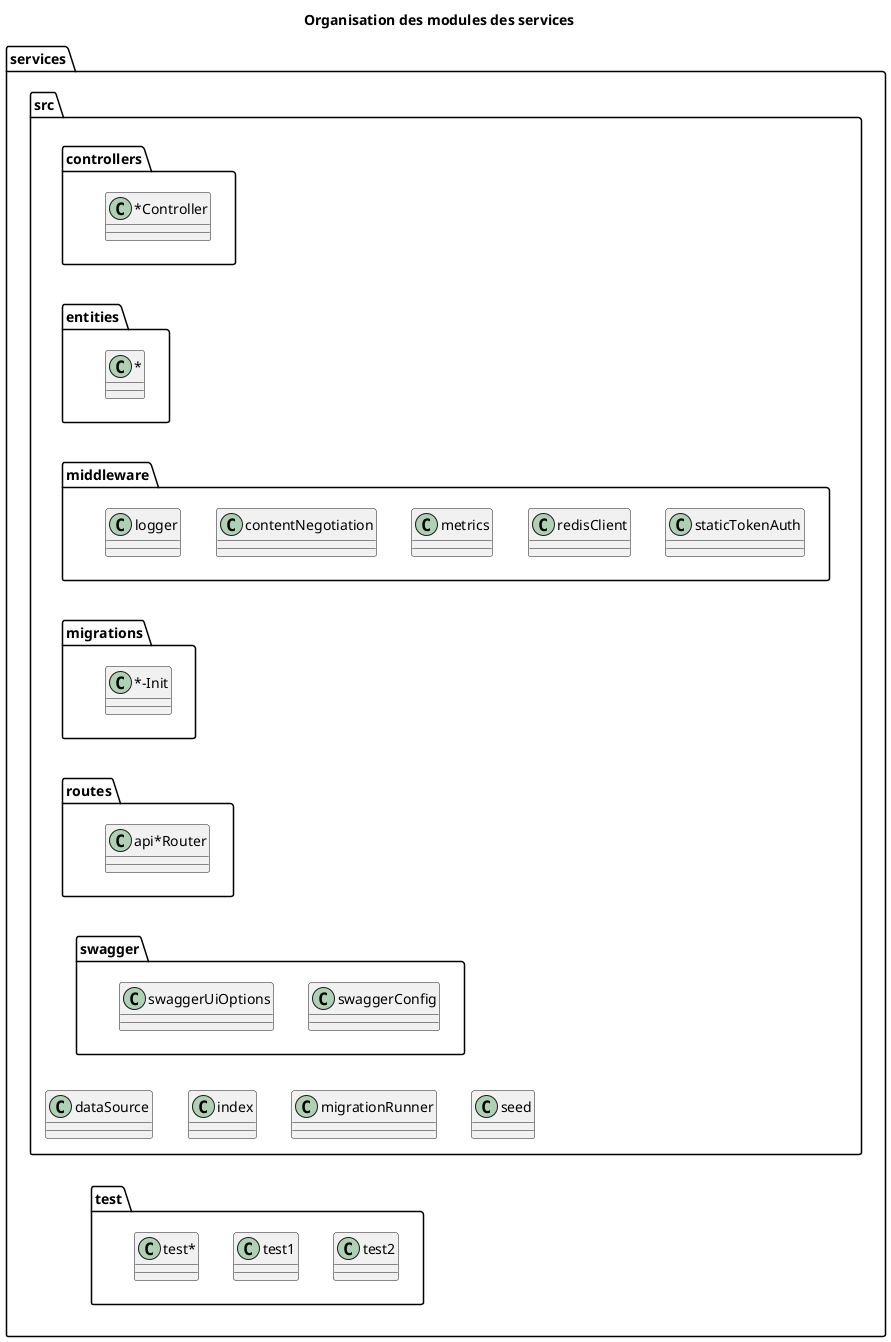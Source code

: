 @startuml Organisation des modules des services

title Organisation des modules des services

package "services" {
    package "src" as SRC {
        package controllers as C {
            class *Controller
        }
        package entities as E {
            class *
        }
        package middleware as MW {
            class contentNegotiation
            class logger
            class metrics
            class redisClient
            class staticTokenAuth
        }
        package migrations as M {
            class *-Init
        }
        package routes as R {
            class api*Router
        }
        package swagger as S {
            class swaggerConfig
            class swaggerUiOptions
        }
        class dataSource
        class index
        class migrationRunner
        class seed
    }
    package "test" as TEST {
        class test1
        class test2
        class test*
    }
}

metrics -[hidden]right- redisClient
redisClient -[hidden]right- staticTokenAuth
test1 -[hidden]right- test2
dataSource -[hidden]down- TEST
C -[hidden]down- E
E -[hidden]down- MW
MW -[hidden]down- M
M -[hidden]down- R
R -[hidden]down- S
S -[hidden]down- dataSource
dataSource -[hidden]right- index
index -[hidden]right- migrationRunner
migrationRunner -[hidden]right- seed

@enduml